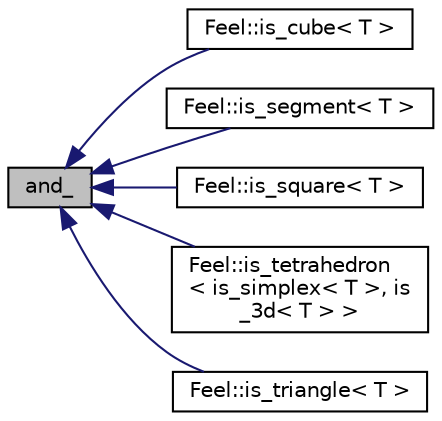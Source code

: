 digraph "and_"
{
 // LATEX_PDF_SIZE
  edge [fontname="Helvetica",fontsize="10",labelfontname="Helvetica",labelfontsize="10"];
  node [fontname="Helvetica",fontsize="10",shape=record];
  rankdir="LR";
  Node1 [label="and_",height=0.2,width=0.4,color="black", fillcolor="grey75", style="filled", fontcolor="black",tooltip=" "];
  Node1 -> Node2 [dir="back",color="midnightblue",fontsize="10",style="solid",fontname="Helvetica"];
  Node2 [label="Feel::is_cube\< T \>",height=0.2,width=0.4,color="black", fillcolor="white", style="filled",URL="$structFeel_1_1is__cube.html",tooltip=" "];
  Node1 -> Node3 [dir="back",color="midnightblue",fontsize="10",style="solid",fontname="Helvetica"];
  Node3 [label="Feel::is_segment\< T \>",height=0.2,width=0.4,color="black", fillcolor="white", style="filled",URL="$structFeel_1_1is__segment.html",tooltip=" "];
  Node1 -> Node4 [dir="back",color="midnightblue",fontsize="10",style="solid",fontname="Helvetica"];
  Node4 [label="Feel::is_square\< T \>",height=0.2,width=0.4,color="black", fillcolor="white", style="filled",URL="$structFeel_1_1is__square.html",tooltip=" "];
  Node1 -> Node5 [dir="back",color="midnightblue",fontsize="10",style="solid",fontname="Helvetica"];
  Node5 [label="Feel::is_tetrahedron\l\< is_simplex\< T \>, is\l_3d\< T \> \>",height=0.2,width=0.4,color="black", fillcolor="white", style="filled",URL="$structFeel_1_1is__tetrahedron.html",tooltip=" "];
  Node1 -> Node6 [dir="back",color="midnightblue",fontsize="10",style="solid",fontname="Helvetica"];
  Node6 [label="Feel::is_triangle\< T \>",height=0.2,width=0.4,color="black", fillcolor="white", style="filled",URL="$structFeel_1_1is__triangle.html",tooltip=" "];
}
